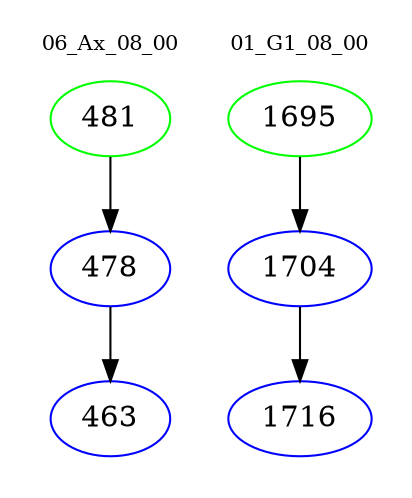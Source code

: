 digraph{
subgraph cluster_0 {
color = white
label = "06_Ax_08_00";
fontsize=10;
T0_481 [label="481", color="green"]
T0_481 -> T0_478 [color="black"]
T0_478 [label="478", color="blue"]
T0_478 -> T0_463 [color="black"]
T0_463 [label="463", color="blue"]
}
subgraph cluster_1 {
color = white
label = "01_G1_08_00";
fontsize=10;
T1_1695 [label="1695", color="green"]
T1_1695 -> T1_1704 [color="black"]
T1_1704 [label="1704", color="blue"]
T1_1704 -> T1_1716 [color="black"]
T1_1716 [label="1716", color="blue"]
}
}
